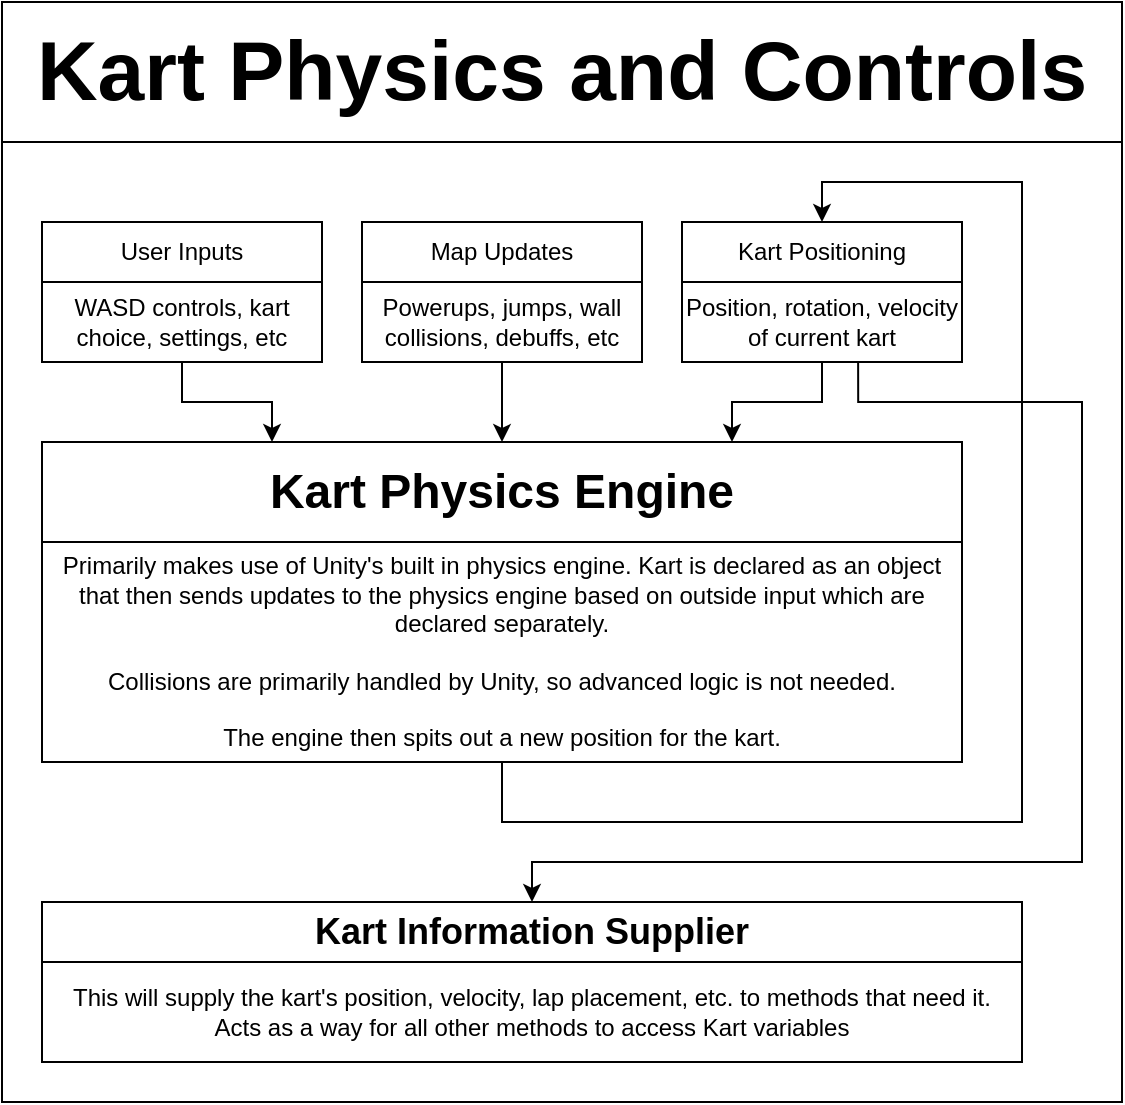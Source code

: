 <mxfile version="26.2.15">
  <diagram name="Page-1" id="NdAwT_l8XhG4y-RWzyTU">
    <mxGraphModel dx="1042" dy="562" grid="1" gridSize="10" guides="1" tooltips="1" connect="1" arrows="1" fold="1" page="1" pageScale="1" pageWidth="850" pageHeight="1100" math="0" shadow="0">
      <root>
        <mxCell id="0" />
        <mxCell id="1" parent="0" />
        <mxCell id="d4R0EBCkEg1dRWe-Izaa-32" value="" style="group" vertex="1" connectable="0" parent="1">
          <mxGeometry x="100" y="50" width="560" height="550" as="geometry" />
        </mxCell>
        <mxCell id="d4R0EBCkEg1dRWe-Izaa-23" value="" style="rounded=0;whiteSpace=wrap;html=1;" vertex="1" parent="d4R0EBCkEg1dRWe-Izaa-32">
          <mxGeometry y="70" width="560" height="480" as="geometry" />
        </mxCell>
        <mxCell id="d4R0EBCkEg1dRWe-Izaa-27" style="edgeStyle=orthogonalEdgeStyle;rounded=0;orthogonalLoop=1;jettySize=auto;html=1;exitX=0.629;exitY=0.975;exitDx=0;exitDy=0;entryX=0.5;entryY=0;entryDx=0;entryDy=0;fillColor=light-dark(transparent,#66B2FF);strokeColor=light-dark(#000000,#0000CC);exitPerimeter=0;" edge="1" parent="d4R0EBCkEg1dRWe-Izaa-32" source="d4R0EBCkEg1dRWe-Izaa-7" target="d4R0EBCkEg1dRWe-Izaa-25">
          <mxGeometry relative="1" as="geometry">
            <Array as="points">
              <mxPoint x="428" y="200" />
              <mxPoint x="540" y="200" />
              <mxPoint x="540" y="430" />
              <mxPoint x="265" y="430" />
            </Array>
          </mxGeometry>
        </mxCell>
        <mxCell id="d4R0EBCkEg1dRWe-Izaa-25" value="&lt;b&gt;&lt;font style=&quot;font-size: 18px;&quot;&gt;Kart Information Supplier&lt;/font&gt;&lt;/b&gt;" style="rounded=0;whiteSpace=wrap;html=1;strokeColor=light-dark(#000000,#0000CC);" vertex="1" parent="d4R0EBCkEg1dRWe-Izaa-32">
          <mxGeometry x="20" y="450" width="490" height="30" as="geometry" />
        </mxCell>
        <mxCell id="d4R0EBCkEg1dRWe-Izaa-28" value="" style="group" vertex="1" connectable="0" parent="d4R0EBCkEg1dRWe-Izaa-32">
          <mxGeometry x="20" y="450" width="490" height="80" as="geometry" />
        </mxCell>
        <mxCell id="d4R0EBCkEg1dRWe-Izaa-26" value="" style="group;strokeColor=light-dark(#000000,#0000CC);container=0;" vertex="1" connectable="0" parent="d4R0EBCkEg1dRWe-Izaa-28">
          <mxGeometry width="490" height="80" as="geometry" />
        </mxCell>
        <mxCell id="d4R0EBCkEg1dRWe-Izaa-24" value="This will supply the kart&#39;s position, velocity, lap placement, etc. to methods that need it.&lt;div&gt;Acts as a way for all other methods to access Kart variables&lt;/div&gt;" style="rounded=0;whiteSpace=wrap;html=1;strokeColor=light-dark(#000000,#0000CC);" vertex="1" parent="d4R0EBCkEg1dRWe-Izaa-28">
          <mxGeometry y="30" width="490" height="50" as="geometry" />
        </mxCell>
        <mxCell id="d4R0EBCkEg1dRWe-Izaa-6" value="" style="group;strokeColor=light-dark(transparent,#FF0000);container=0;" vertex="1" connectable="0" parent="d4R0EBCkEg1dRWe-Izaa-32">
          <mxGeometry x="340" y="110" width="140" height="70" as="geometry" />
        </mxCell>
        <mxCell id="d4R0EBCkEg1dRWe-Izaa-16" value="&lt;b&gt;&lt;font style=&quot;font-size: 24px;&quot;&gt;Kart Physics Engine&lt;/font&gt;&lt;/b&gt;" style="rounded=0;whiteSpace=wrap;html=1;strokeColor=light-dark(#000000,#FFFF00);" vertex="1" parent="d4R0EBCkEg1dRWe-Izaa-32">
          <mxGeometry x="20" y="220" width="460" height="50" as="geometry" />
        </mxCell>
        <mxCell id="d4R0EBCkEg1dRWe-Izaa-17" style="rounded=0;orthogonalLoop=1;jettySize=auto;html=1;exitX=0.5;exitY=1;exitDx=0;exitDy=0;entryX=0.25;entryY=0;entryDx=0;entryDy=0;edgeStyle=orthogonalEdgeStyle;fillColor=light-dark(#000000,#FF8000);strokeColor=light-dark(#000000,#FF8000);" edge="1" parent="d4R0EBCkEg1dRWe-Izaa-32" source="d4R0EBCkEg1dRWe-Izaa-2" target="d4R0EBCkEg1dRWe-Izaa-16">
          <mxGeometry relative="1" as="geometry" />
        </mxCell>
        <mxCell id="d4R0EBCkEg1dRWe-Izaa-21" style="edgeStyle=orthogonalEdgeStyle;rounded=0;orthogonalLoop=1;jettySize=auto;html=1;exitX=0.5;exitY=1;exitDx=0;exitDy=0;entryX=0.5;entryY=0;entryDx=0;entryDy=0;fillColor=light-dark(#000000,#FFFF00);strokeColor=light-dark(#000000,#FFFF00);" edge="1" parent="d4R0EBCkEg1dRWe-Izaa-32" source="d4R0EBCkEg1dRWe-Izaa-20" target="d4R0EBCkEg1dRWe-Izaa-8">
          <mxGeometry relative="1" as="geometry">
            <Array as="points">
              <mxPoint x="250" y="410" />
              <mxPoint x="510" y="410" />
              <mxPoint x="510" y="90" />
              <mxPoint x="410" y="90" />
            </Array>
          </mxGeometry>
        </mxCell>
        <mxCell id="d4R0EBCkEg1dRWe-Izaa-20" value="Primarily makes use of Unity&#39;s built in physics engine. Kart is declared as an object that then sends updates to the physics engine based on outside input which are declared separately.&lt;br&gt;&lt;br&gt;Collisions are primarily handled by Unity, so advanced logic is not needed.&lt;div&gt;&lt;br&gt;&lt;/div&gt;&lt;div&gt;The engine then spits out a new position for the kart.&lt;/div&gt;" style="rounded=0;whiteSpace=wrap;html=1;strokeColor=light-dark(#000000,#FFFF00);" vertex="1" parent="d4R0EBCkEg1dRWe-Izaa-32">
          <mxGeometry x="20" y="270" width="460" height="110" as="geometry" />
        </mxCell>
        <mxCell id="d4R0EBCkEg1dRWe-Izaa-2" value="WASD controls, kart choice, settings, etc" style="rounded=0;whiteSpace=wrap;html=1;strokeColor=light-dark(#000000,#FF8000);" vertex="1" parent="d4R0EBCkEg1dRWe-Izaa-32">
          <mxGeometry x="20" y="140" width="140" height="40" as="geometry" />
        </mxCell>
        <mxCell id="d4R0EBCkEg1dRWe-Izaa-3" value="User Inputs" style="rounded=0;whiteSpace=wrap;html=1;strokeColor=light-dark(#000000,#FF8000);" vertex="1" parent="d4R0EBCkEg1dRWe-Izaa-32">
          <mxGeometry x="20" y="110" width="140" height="30" as="geometry" />
        </mxCell>
        <mxCell id="d4R0EBCkEg1dRWe-Izaa-29" value="" style="group" vertex="1" connectable="0" parent="d4R0EBCkEg1dRWe-Izaa-32">
          <mxGeometry x="340" y="110" width="140" height="70" as="geometry" />
        </mxCell>
        <mxCell id="d4R0EBCkEg1dRWe-Izaa-7" value="Position, rotation, velocity of current kart" style="rounded=0;whiteSpace=wrap;html=1;strokeColor=light-dark(#000000,#FF0000);" vertex="1" parent="d4R0EBCkEg1dRWe-Izaa-29">
          <mxGeometry y="30" width="140" height="40" as="geometry" />
        </mxCell>
        <mxCell id="d4R0EBCkEg1dRWe-Izaa-8" value="Kart Positioning" style="rounded=0;whiteSpace=wrap;html=1;strokeColor=light-dark(#000000,#FF0000);" vertex="1" parent="d4R0EBCkEg1dRWe-Izaa-29">
          <mxGeometry width="140" height="30" as="geometry" />
        </mxCell>
        <mxCell id="d4R0EBCkEg1dRWe-Izaa-30" value="" style="group" vertex="1" connectable="0" parent="d4R0EBCkEg1dRWe-Izaa-32">
          <mxGeometry x="180" y="110" width="140" height="70" as="geometry" />
        </mxCell>
        <mxCell id="d4R0EBCkEg1dRWe-Izaa-10" value="Powerups, jumps, wall collisions, debuffs, etc" style="rounded=0;whiteSpace=wrap;html=1;strokeColor=light-dark(#000000,#00CC00);" vertex="1" parent="d4R0EBCkEg1dRWe-Izaa-30">
          <mxGeometry y="30" width="140" height="40" as="geometry" />
        </mxCell>
        <mxCell id="d4R0EBCkEg1dRWe-Izaa-11" value="Map Updates" style="rounded=0;whiteSpace=wrap;html=1;strokeColor=light-dark(#000000,#00CC00);" vertex="1" parent="d4R0EBCkEg1dRWe-Izaa-30">
          <mxGeometry width="140" height="30" as="geometry" />
        </mxCell>
        <mxCell id="d4R0EBCkEg1dRWe-Izaa-31" value="&lt;b&gt;&lt;font style=&quot;font-size: 42px;&quot;&gt;Kart Physics and Controls&lt;/font&gt;&lt;/b&gt;" style="rounded=0;whiteSpace=wrap;html=1;" vertex="1" parent="d4R0EBCkEg1dRWe-Izaa-32">
          <mxGeometry width="560" height="70" as="geometry" />
        </mxCell>
        <mxCell id="d4R0EBCkEg1dRWe-Izaa-19" style="edgeStyle=orthogonalEdgeStyle;rounded=0;orthogonalLoop=1;jettySize=auto;html=1;exitX=0.5;exitY=1;exitDx=0;exitDy=0;entryX=0.75;entryY=0;entryDx=0;entryDy=0;strokeColor=light-dark(#000000,#FF0000);" edge="1" parent="d4R0EBCkEg1dRWe-Izaa-32" source="d4R0EBCkEg1dRWe-Izaa-7" target="d4R0EBCkEg1dRWe-Izaa-16">
          <mxGeometry relative="1" as="geometry" />
        </mxCell>
        <mxCell id="d4R0EBCkEg1dRWe-Izaa-18" style="edgeStyle=orthogonalEdgeStyle;rounded=0;orthogonalLoop=1;jettySize=auto;html=1;exitX=0.5;exitY=1;exitDx=0;exitDy=0;entryX=0.5;entryY=0;entryDx=0;entryDy=0;fillColor=light-dark(#000000,#00CC00);strokeColor=light-dark(#000000,#00CC00);" edge="1" parent="d4R0EBCkEg1dRWe-Izaa-32" source="d4R0EBCkEg1dRWe-Izaa-10" target="d4R0EBCkEg1dRWe-Izaa-16">
          <mxGeometry relative="1" as="geometry" />
        </mxCell>
      </root>
    </mxGraphModel>
  </diagram>
</mxfile>